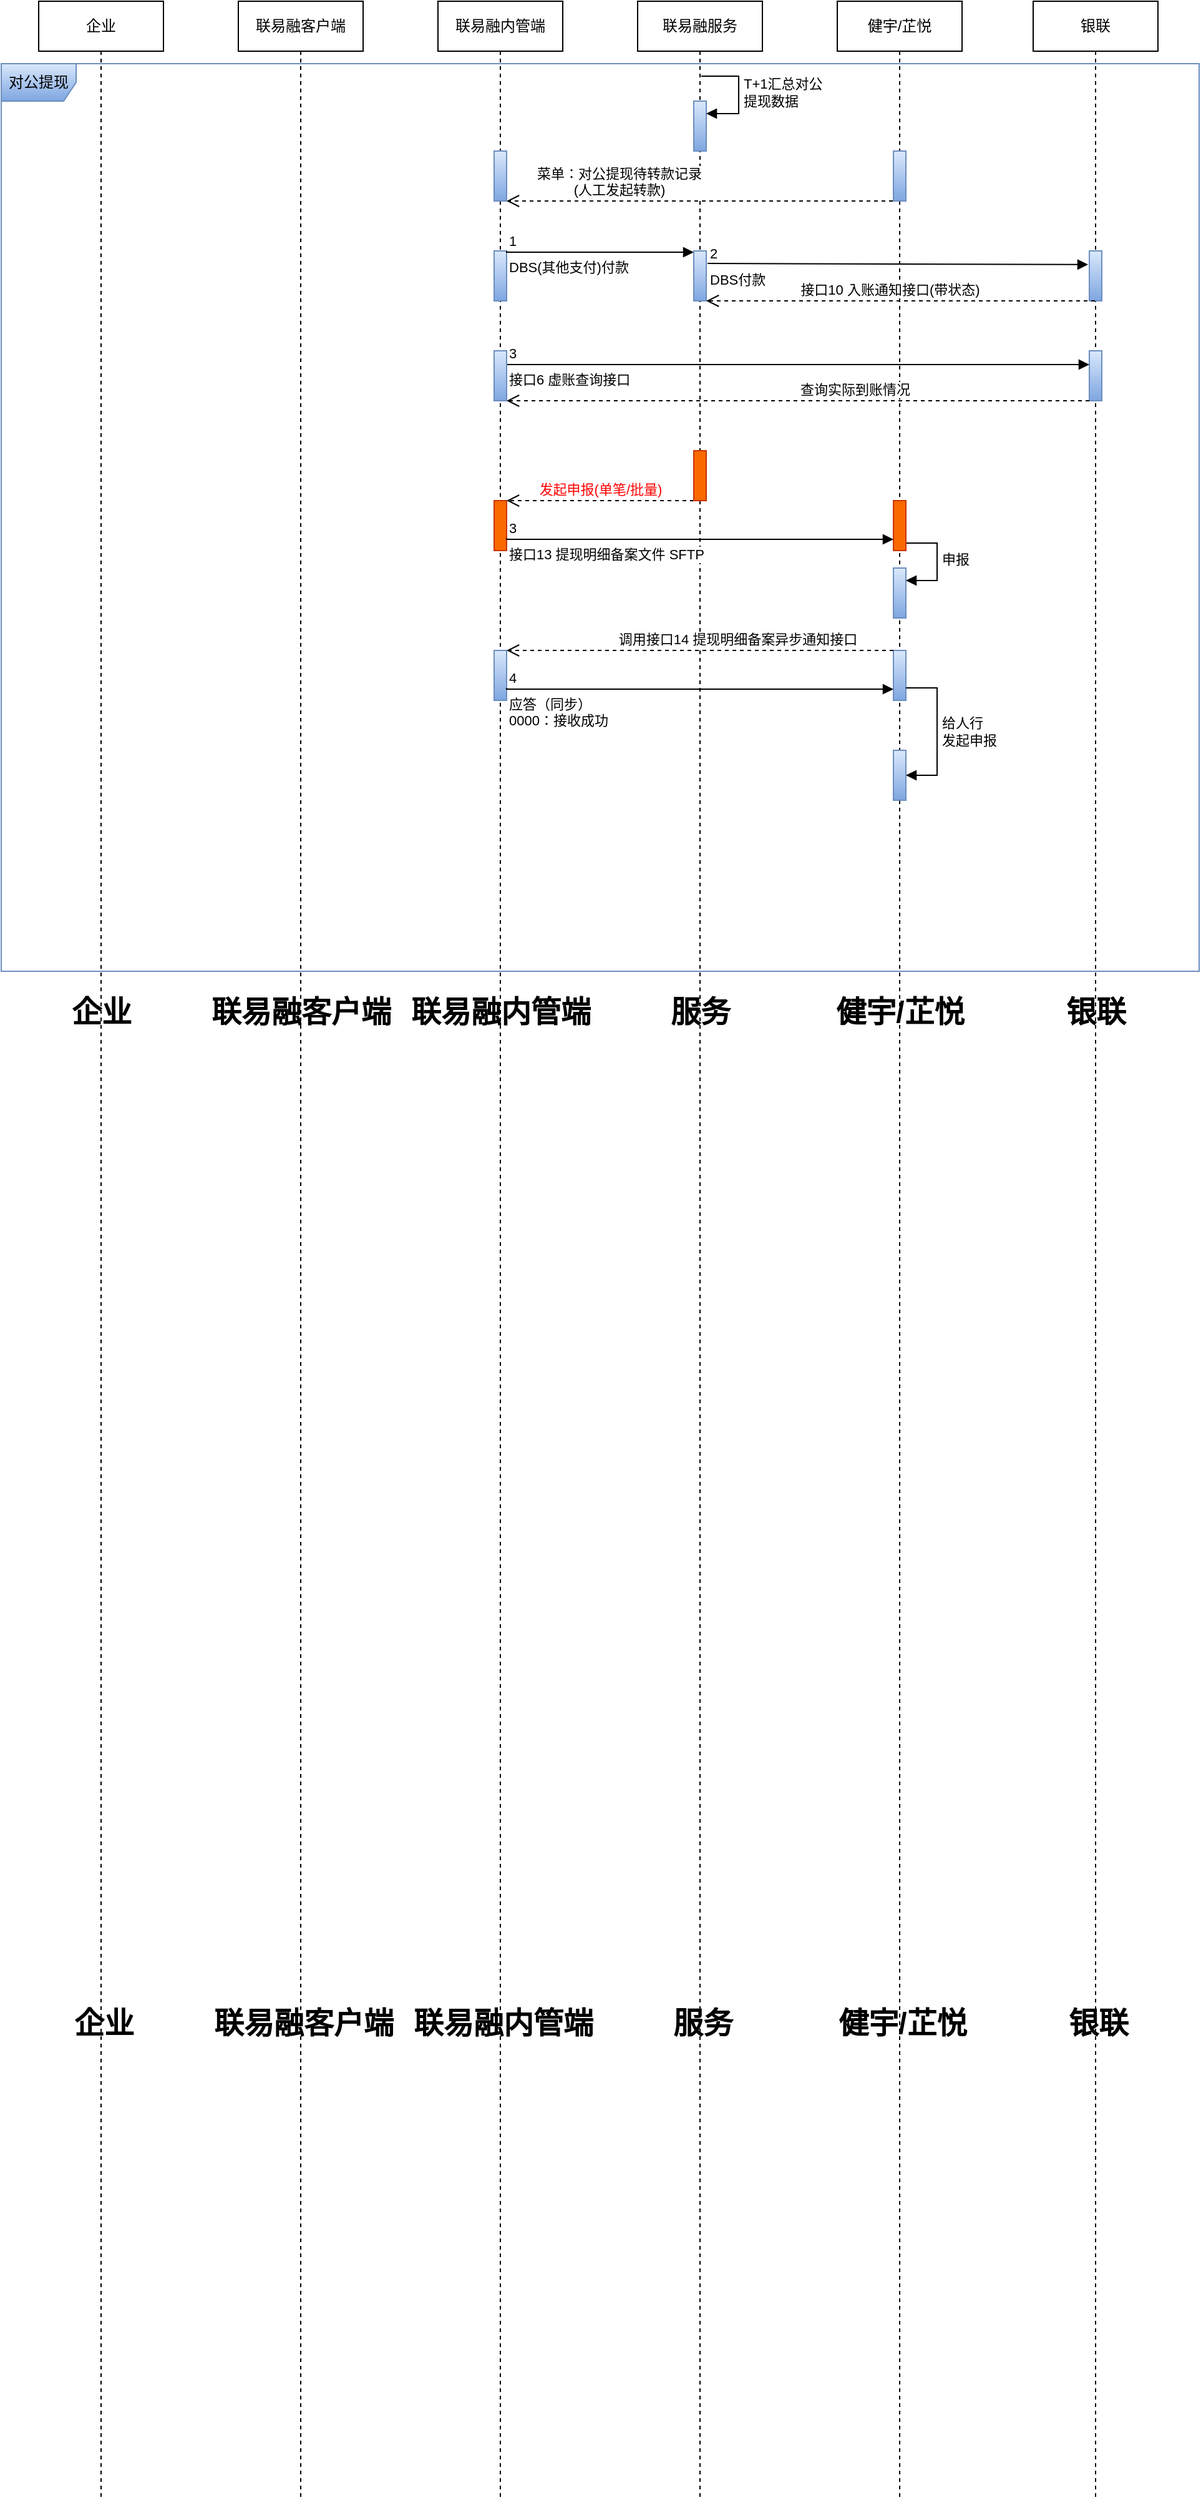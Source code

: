 <mxfile version="21.5.0" type="github">
  <diagram name="第 1 页" id="Y29vQs1fbBjCuAOMUxID">
    <mxGraphModel dx="1434" dy="838" grid="1" gridSize="10" guides="1" tooltips="1" connect="1" arrows="1" fold="1" page="1" pageScale="1" pageWidth="827" pageHeight="1169" math="0" shadow="0">
      <root>
        <mxCell id="0" />
        <mxCell id="1" parent="0" />
        <mxCell id="CyjdcLk994ZgfRY2nxm0-1" value="企业" style="shape=umlLifeline;perimeter=lifelinePerimeter;whiteSpace=wrap;html=1;container=1;dropTarget=0;collapsible=0;recursiveResize=0;outlineConnect=0;portConstraint=eastwest;newEdgeStyle={&quot;edgeStyle&quot;:&quot;elbowEdgeStyle&quot;,&quot;elbow&quot;:&quot;vertical&quot;,&quot;curved&quot;:0,&quot;rounded&quot;:0};" parent="1" vertex="1">
          <mxGeometry x="30" y="40" width="100" height="2000" as="geometry" />
        </mxCell>
        <mxCell id="CyjdcLk994ZgfRY2nxm0-2" value="联易融客户端" style="shape=umlLifeline;perimeter=lifelinePerimeter;whiteSpace=wrap;html=1;container=1;dropTarget=0;collapsible=0;recursiveResize=0;outlineConnect=0;portConstraint=eastwest;newEdgeStyle={&quot;edgeStyle&quot;:&quot;elbowEdgeStyle&quot;,&quot;elbow&quot;:&quot;vertical&quot;,&quot;curved&quot;:0,&quot;rounded&quot;:0};" parent="1" vertex="1">
          <mxGeometry x="190" y="40" width="100" height="2000" as="geometry" />
        </mxCell>
        <mxCell id="CyjdcLk994ZgfRY2nxm0-3" value="联易融内管端" style="shape=umlLifeline;perimeter=lifelinePerimeter;whiteSpace=wrap;html=1;container=1;dropTarget=0;collapsible=0;recursiveResize=0;outlineConnect=0;portConstraint=eastwest;newEdgeStyle={&quot;edgeStyle&quot;:&quot;elbowEdgeStyle&quot;,&quot;elbow&quot;:&quot;vertical&quot;,&quot;curved&quot;:0,&quot;rounded&quot;:0};" parent="1" vertex="1">
          <mxGeometry x="350" y="40" width="100" height="2000" as="geometry" />
        </mxCell>
        <mxCell id="CyjdcLk994ZgfRY2nxm0-42" value="" style="html=1;points=[];perimeter=orthogonalPerimeter;outlineConnect=0;targetShapes=umlLifeline;portConstraint=eastwest;newEdgeStyle={&quot;edgeStyle&quot;:&quot;elbowEdgeStyle&quot;,&quot;elbow&quot;:&quot;vertical&quot;,&quot;curved&quot;:0,&quot;rounded&quot;:0};fillColor=#dae8fc;gradientColor=#7ea6e0;strokeColor=#6c8ebf;" parent="CyjdcLk994ZgfRY2nxm0-3" vertex="1">
          <mxGeometry x="45" y="200" width="10" height="40" as="geometry" />
        </mxCell>
        <mxCell id="CyjdcLk994ZgfRY2nxm0-4" value="联易融服务" style="shape=umlLifeline;perimeter=lifelinePerimeter;whiteSpace=wrap;html=1;container=1;dropTarget=0;collapsible=0;recursiveResize=0;outlineConnect=0;portConstraint=eastwest;newEdgeStyle={&quot;edgeStyle&quot;:&quot;elbowEdgeStyle&quot;,&quot;elbow&quot;:&quot;vertical&quot;,&quot;curved&quot;:0,&quot;rounded&quot;:0};" parent="1" vertex="1">
          <mxGeometry x="510" y="40" width="100" height="2000" as="geometry" />
        </mxCell>
        <mxCell id="CyjdcLk994ZgfRY2nxm0-13" value="" style="html=1;points=[];perimeter=orthogonalPerimeter;outlineConnect=0;targetShapes=umlLifeline;portConstraint=eastwest;newEdgeStyle={&quot;edgeStyle&quot;:&quot;elbowEdgeStyle&quot;,&quot;elbow&quot;:&quot;vertical&quot;,&quot;curved&quot;:0,&quot;rounded&quot;:0};fillColor=#dae8fc;strokeColor=#6c8ebf;gradientColor=#7ea6e0;" parent="CyjdcLk994ZgfRY2nxm0-4" vertex="1">
          <mxGeometry x="45" y="80" width="10" height="40" as="geometry" />
        </mxCell>
        <mxCell id="CyjdcLk994ZgfRY2nxm0-14" value="T+1汇总对公&lt;br&gt;提现数据" style="html=1;align=left;spacingLeft=2;endArrow=block;rounded=0;edgeStyle=orthogonalEdgeStyle;curved=0;rounded=0;" parent="CyjdcLk994ZgfRY2nxm0-4" target="CyjdcLk994ZgfRY2nxm0-13" edge="1">
          <mxGeometry relative="1" as="geometry">
            <mxPoint x="51" y="60" as="sourcePoint" />
            <Array as="points">
              <mxPoint x="81" y="90" />
            </Array>
          </mxGeometry>
        </mxCell>
        <mxCell id="CyjdcLk994ZgfRY2nxm0-5" value="健宇/芷悦" style="shape=umlLifeline;perimeter=lifelinePerimeter;whiteSpace=wrap;html=1;container=1;dropTarget=0;collapsible=0;recursiveResize=0;outlineConnect=0;portConstraint=eastwest;newEdgeStyle={&quot;edgeStyle&quot;:&quot;elbowEdgeStyle&quot;,&quot;elbow&quot;:&quot;vertical&quot;,&quot;curved&quot;:0,&quot;rounded&quot;:0};" parent="1" vertex="1">
          <mxGeometry x="670" y="40" width="100" height="2000" as="geometry" />
        </mxCell>
        <mxCell id="CyjdcLk994ZgfRY2nxm0-20" value="" style="html=1;points=[];perimeter=orthogonalPerimeter;outlineConnect=0;targetShapes=umlLifeline;portConstraint=eastwest;newEdgeStyle={&quot;edgeStyle&quot;:&quot;elbowEdgeStyle&quot;,&quot;elbow&quot;:&quot;vertical&quot;,&quot;curved&quot;:0,&quot;rounded&quot;:0};fillColor=#dae8fc;gradientColor=#7ea6e0;strokeColor=#6c8ebf;" parent="CyjdcLk994ZgfRY2nxm0-5" vertex="1">
          <mxGeometry x="45" y="120" width="10" height="40" as="geometry" />
        </mxCell>
        <mxCell id="CyjdcLk994ZgfRY2nxm0-9" value="" style="html=1;points=[];perimeter=orthogonalPerimeter;outlineConnect=0;targetShapes=umlLifeline;portConstraint=eastwest;newEdgeStyle={&quot;edgeStyle&quot;:&quot;elbowEdgeStyle&quot;,&quot;elbow&quot;:&quot;vertical&quot;,&quot;curved&quot;:0,&quot;rounded&quot;:0};fillColor=#dae8fc;gradientColor=#7ea6e0;strokeColor=#6c8ebf;" parent="CyjdcLk994ZgfRY2nxm0-5" vertex="1">
          <mxGeometry x="45" y="454" width="10" height="40" as="geometry" />
        </mxCell>
        <mxCell id="CyjdcLk994ZgfRY2nxm0-10" value="申报" style="html=1;align=left;spacingLeft=2;endArrow=block;rounded=0;edgeStyle=orthogonalEdgeStyle;curved=0;rounded=0;" parent="CyjdcLk994ZgfRY2nxm0-5" target="CyjdcLk994ZgfRY2nxm0-9" edge="1">
          <mxGeometry relative="1" as="geometry">
            <mxPoint x="50" y="434" as="sourcePoint" />
            <Array as="points">
              <mxPoint x="80" y="464" />
            </Array>
          </mxGeometry>
        </mxCell>
        <mxCell id="CyjdcLk994ZgfRY2nxm0-11" value="" style="html=1;points=[];perimeter=orthogonalPerimeter;outlineConnect=0;targetShapes=umlLifeline;portConstraint=eastwest;newEdgeStyle={&quot;edgeStyle&quot;:&quot;elbowEdgeStyle&quot;,&quot;elbow&quot;:&quot;vertical&quot;,&quot;curved&quot;:0,&quot;rounded&quot;:0};fillColor=#dae8fc;gradientColor=#7ea6e0;strokeColor=#6c8ebf;" parent="CyjdcLk994ZgfRY2nxm0-5" vertex="1">
          <mxGeometry x="45" y="520" width="10" height="40" as="geometry" />
        </mxCell>
        <mxCell id="CyjdcLk994ZgfRY2nxm0-30" value="" style="html=1;points=[];perimeter=orthogonalPerimeter;outlineConnect=0;targetShapes=umlLifeline;portConstraint=eastwest;newEdgeStyle={&quot;edgeStyle&quot;:&quot;elbowEdgeStyle&quot;,&quot;elbow&quot;:&quot;vertical&quot;,&quot;curved&quot;:0,&quot;rounded&quot;:0};fillColor=#fa6800;strokeColor=#C73500;fontColor=#000000;" parent="CyjdcLk994ZgfRY2nxm0-5" vertex="1">
          <mxGeometry x="-275" y="400" width="10" height="40" as="geometry" />
        </mxCell>
        <mxCell id="CyjdcLk994ZgfRY2nxm0-31" value="" style="html=1;points=[];perimeter=orthogonalPerimeter;outlineConnect=0;targetShapes=umlLifeline;portConstraint=eastwest;newEdgeStyle={&quot;edgeStyle&quot;:&quot;elbowEdgeStyle&quot;,&quot;elbow&quot;:&quot;vertical&quot;,&quot;curved&quot;:0,&quot;rounded&quot;:0};fillColor=#fa6800;strokeColor=#C73500;fontColor=#000000;" parent="CyjdcLk994ZgfRY2nxm0-5" vertex="1">
          <mxGeometry x="45" y="400" width="10" height="40" as="geometry" />
        </mxCell>
        <mxCell id="CyjdcLk994ZgfRY2nxm0-32" value="" style="html=1;points=[];perimeter=orthogonalPerimeter;outlineConnect=0;targetShapes=umlLifeline;portConstraint=eastwest;newEdgeStyle={&quot;edgeStyle&quot;:&quot;elbowEdgeStyle&quot;,&quot;elbow&quot;:&quot;vertical&quot;,&quot;curved&quot;:0,&quot;rounded&quot;:0};fillColor=#dae8fc;gradientColor=#7ea6e0;strokeColor=#6c8ebf;" parent="CyjdcLk994ZgfRY2nxm0-5" vertex="1">
          <mxGeometry x="-115" y="360" width="10" height="40" as="geometry" />
        </mxCell>
        <mxCell id="CyjdcLk994ZgfRY2nxm0-33" value="&lt;font color=&quot;#ff0000&quot;&gt;发起申报(单笔/批量)&lt;/font&gt;" style="html=1;verticalAlign=bottom;endArrow=open;dashed=1;endSize=8;edgeStyle=elbowEdgeStyle;elbow=vertical;curved=0;rounded=0;" parent="CyjdcLk994ZgfRY2nxm0-5" edge="1">
          <mxGeometry relative="1" as="geometry">
            <mxPoint x="-115" y="400" as="sourcePoint" />
            <mxPoint x="-265" y="400" as="targetPoint" />
            <Array as="points">
              <mxPoint x="-240" y="400" />
            </Array>
            <mxPoint as="offset" />
          </mxGeometry>
        </mxCell>
        <mxCell id="CyjdcLk994ZgfRY2nxm0-34" value="接口13 提现明细备案文件 SFTP" style="endArrow=block;endFill=1;html=1;edgeStyle=orthogonalEdgeStyle;align=left;verticalAlign=top;rounded=0;" parent="CyjdcLk994ZgfRY2nxm0-5" edge="1">
          <mxGeometry x="-1" relative="1" as="geometry">
            <mxPoint x="-265" y="430" as="sourcePoint" />
            <mxPoint x="45" y="431" as="targetPoint" />
            <Array as="points">
              <mxPoint x="-265" y="431" />
            </Array>
            <mxPoint as="offset" />
          </mxGeometry>
        </mxCell>
        <mxCell id="CyjdcLk994ZgfRY2nxm0-35" value="3" style="edgeLabel;resizable=0;html=1;align=left;verticalAlign=bottom;" parent="CyjdcLk994ZgfRY2nxm0-34" connectable="0" vertex="1">
          <mxGeometry x="-1" relative="1" as="geometry" />
        </mxCell>
        <mxCell id="CyjdcLk994ZgfRY2nxm0-36" value="" style="html=1;points=[];perimeter=orthogonalPerimeter;outlineConnect=0;targetShapes=umlLifeline;portConstraint=eastwest;newEdgeStyle={&quot;edgeStyle&quot;:&quot;elbowEdgeStyle&quot;,&quot;elbow&quot;:&quot;vertical&quot;,&quot;curved&quot;:0,&quot;rounded&quot;:0};fillColor=#dae8fc;gradientColor=#7ea6e0;strokeColor=#6c8ebf;" parent="CyjdcLk994ZgfRY2nxm0-5" vertex="1">
          <mxGeometry x="-275" y="520" width="10" height="40" as="geometry" />
        </mxCell>
        <mxCell id="CyjdcLk994ZgfRY2nxm0-37" value="调用接口14 提现明细备案异步通知接口" style="html=1;verticalAlign=bottom;endArrow=open;dashed=1;endSize=8;edgeStyle=elbowEdgeStyle;elbow=vertical;curved=0;rounded=0;" parent="CyjdcLk994ZgfRY2nxm0-5" edge="1">
          <mxGeometry x="-0.194" relative="1" as="geometry">
            <mxPoint x="45" y="520" as="sourcePoint" />
            <mxPoint x="-265" y="520" as="targetPoint" />
            <Array as="points">
              <mxPoint x="-240" y="520" />
            </Array>
            <mxPoint as="offset" />
          </mxGeometry>
        </mxCell>
        <mxCell id="CyjdcLk994ZgfRY2nxm0-38" value="应答（同步）&lt;br&gt;0000：接收成功" style="endArrow=block;endFill=1;html=1;edgeStyle=orthogonalEdgeStyle;align=left;verticalAlign=top;rounded=0;" parent="CyjdcLk994ZgfRY2nxm0-5" edge="1">
          <mxGeometry x="-1" relative="1" as="geometry">
            <mxPoint x="-265" y="550" as="sourcePoint" />
            <mxPoint x="45" y="551" as="targetPoint" />
            <Array as="points">
              <mxPoint x="-265" y="551" />
            </Array>
            <mxPoint as="offset" />
          </mxGeometry>
        </mxCell>
        <mxCell id="CyjdcLk994ZgfRY2nxm0-39" value="4" style="edgeLabel;resizable=0;html=1;align=left;verticalAlign=bottom;" parent="CyjdcLk994ZgfRY2nxm0-38" connectable="0" vertex="1">
          <mxGeometry x="-1" relative="1" as="geometry" />
        </mxCell>
        <mxCell id="CyjdcLk994ZgfRY2nxm0-40" value="" style="html=1;points=[];perimeter=orthogonalPerimeter;outlineConnect=0;targetShapes=umlLifeline;portConstraint=eastwest;newEdgeStyle={&quot;edgeStyle&quot;:&quot;elbowEdgeStyle&quot;,&quot;elbow&quot;:&quot;vertical&quot;,&quot;curved&quot;:0,&quot;rounded&quot;:0};fillColor=#dae8fc;gradientColor=#7ea6e0;strokeColor=#6c8ebf;" parent="CyjdcLk994ZgfRY2nxm0-5" vertex="1">
          <mxGeometry x="45" y="600" width="10" height="40" as="geometry" />
        </mxCell>
        <mxCell id="CyjdcLk994ZgfRY2nxm0-41" value="给人行&lt;br&gt;发起申报" style="html=1;align=left;spacingLeft=2;endArrow=block;rounded=0;edgeStyle=orthogonalEdgeStyle;curved=0;rounded=0;" parent="CyjdcLk994ZgfRY2nxm0-5" source="CyjdcLk994ZgfRY2nxm0-11" target="CyjdcLk994ZgfRY2nxm0-40" edge="1">
          <mxGeometry relative="1" as="geometry">
            <mxPoint x="54.5" y="560" as="sourcePoint" />
            <Array as="points">
              <mxPoint x="80" y="550" />
              <mxPoint x="80" y="620" />
            </Array>
            <mxPoint x="105" y="570" as="targetPoint" />
          </mxGeometry>
        </mxCell>
        <mxCell id="CyjdcLk994ZgfRY2nxm0-48" value="" style="html=1;points=[];perimeter=orthogonalPerimeter;outlineConnect=0;targetShapes=umlLifeline;portConstraint=eastwest;newEdgeStyle={&quot;edgeStyle&quot;:&quot;elbowEdgeStyle&quot;,&quot;elbow&quot;:&quot;vertical&quot;,&quot;curved&quot;:0,&quot;rounded&quot;:0};fillColor=#fa6800;strokeColor=#C73500;fontColor=#000000;" parent="CyjdcLk994ZgfRY2nxm0-5" vertex="1">
          <mxGeometry x="-115" y="360" width="10" height="40" as="geometry" />
        </mxCell>
        <mxCell id="CyjdcLk994ZgfRY2nxm0-6" value="银联" style="shape=umlLifeline;perimeter=lifelinePerimeter;whiteSpace=wrap;html=1;container=1;dropTarget=0;collapsible=0;recursiveResize=0;outlineConnect=0;portConstraint=eastwest;newEdgeStyle={&quot;edgeStyle&quot;:&quot;elbowEdgeStyle&quot;,&quot;elbow&quot;:&quot;vertical&quot;,&quot;curved&quot;:0,&quot;rounded&quot;:0};" parent="1" vertex="1">
          <mxGeometry x="827" y="40" width="100" height="2000" as="geometry" />
        </mxCell>
        <mxCell id="CyjdcLk994ZgfRY2nxm0-43" value="" style="html=1;points=[];perimeter=orthogonalPerimeter;outlineConnect=0;targetShapes=umlLifeline;portConstraint=eastwest;newEdgeStyle={&quot;edgeStyle&quot;:&quot;elbowEdgeStyle&quot;,&quot;elbow&quot;:&quot;vertical&quot;,&quot;curved&quot;:0,&quot;rounded&quot;:0};fillColor=#dae8fc;gradientColor=#7ea6e0;strokeColor=#6c8ebf;" parent="CyjdcLk994ZgfRY2nxm0-6" vertex="1">
          <mxGeometry x="45" y="200" width="10" height="40" as="geometry" />
        </mxCell>
        <mxCell id="CyjdcLk994ZgfRY2nxm0-8" value="" style="html=1;points=[];perimeter=orthogonalPerimeter;outlineConnect=0;targetShapes=umlLifeline;portConstraint=eastwest;newEdgeStyle={&quot;edgeStyle&quot;:&quot;elbowEdgeStyle&quot;,&quot;elbow&quot;:&quot;vertical&quot;,&quot;curved&quot;:0,&quot;rounded&quot;:0};fillColor=#dae8fc;gradientColor=#7ea6e0;strokeColor=#6c8ebf;" parent="1" vertex="1">
          <mxGeometry x="872" y="320" width="10" height="40" as="geometry" />
        </mxCell>
        <mxCell id="CyjdcLk994ZgfRY2nxm0-12" value="对公提现" style="shape=umlFrame;whiteSpace=wrap;html=1;pointerEvents=0;fillColor=#dae8fc;gradientColor=#7ea6e0;strokeColor=#6c8ebf;" parent="1" vertex="1">
          <mxGeometry y="90" width="960" height="727" as="geometry" />
        </mxCell>
        <mxCell id="CyjdcLk994ZgfRY2nxm0-15" value="企业" style="text;strokeColor=none;fillColor=none;html=1;fontSize=24;fontStyle=1;verticalAlign=middle;align=center;" parent="1" vertex="1">
          <mxGeometry x="30" y="830" width="100" height="40" as="geometry" />
        </mxCell>
        <mxCell id="CyjdcLk994ZgfRY2nxm0-16" value="联易融客户端" style="text;strokeColor=none;fillColor=none;html=1;fontSize=24;fontStyle=1;verticalAlign=middle;align=center;" parent="1" vertex="1">
          <mxGeometry x="190" y="830" width="100" height="40" as="geometry" />
        </mxCell>
        <mxCell id="CyjdcLk994ZgfRY2nxm0-17" value="联易融内管端" style="text;strokeColor=none;fillColor=none;html=1;fontSize=24;fontStyle=1;verticalAlign=middle;align=center;" parent="1" vertex="1">
          <mxGeometry x="350" y="830" width="100" height="40" as="geometry" />
        </mxCell>
        <mxCell id="CyjdcLk994ZgfRY2nxm0-18" value="服务" style="text;strokeColor=none;fillColor=none;html=1;fontSize=24;fontStyle=1;verticalAlign=middle;align=center;" parent="1" vertex="1">
          <mxGeometry x="510" y="830" width="100" height="40" as="geometry" />
        </mxCell>
        <mxCell id="CyjdcLk994ZgfRY2nxm0-19" value="健宇/芷悦" style="text;strokeColor=none;fillColor=none;html=1;fontSize=24;fontStyle=1;verticalAlign=middle;align=center;" parent="1" vertex="1">
          <mxGeometry x="670" y="830" width="100" height="40" as="geometry" />
        </mxCell>
        <mxCell id="CyjdcLk994ZgfRY2nxm0-21" value="DBS(其他支付)付款" style="endArrow=block;endFill=1;html=1;edgeStyle=orthogonalEdgeStyle;align=left;verticalAlign=top;rounded=0;" parent="1" target="CyjdcLk994ZgfRY2nxm0-25" edge="1">
          <mxGeometry x="-1" relative="1" as="geometry">
            <mxPoint x="405" y="240" as="sourcePoint" />
            <mxPoint x="715" y="241" as="targetPoint" />
            <Array as="points">
              <mxPoint x="405" y="241" />
            </Array>
            <mxPoint as="offset" />
          </mxGeometry>
        </mxCell>
        <mxCell id="CyjdcLk994ZgfRY2nxm0-22" value="1" style="edgeLabel;resizable=0;html=1;align=left;verticalAlign=bottom;" parent="CyjdcLk994ZgfRY2nxm0-21" connectable="0" vertex="1">
          <mxGeometry x="-1" relative="1" as="geometry" />
        </mxCell>
        <mxCell id="CyjdcLk994ZgfRY2nxm0-23" value="菜单：对公提现待转款记录&lt;br&gt;(人工发起转款)" style="html=1;verticalAlign=bottom;endArrow=open;dashed=1;endSize=8;edgeStyle=elbowEdgeStyle;elbow=vertical;curved=0;rounded=0;entryX=1.5;entryY=1;entryDx=0;entryDy=0;entryPerimeter=0;" parent="1" edge="1">
          <mxGeometry x="0.418" relative="1" as="geometry">
            <mxPoint x="714.5" y="200" as="sourcePoint" />
            <mxPoint x="405" y="200" as="targetPoint" />
            <Array as="points">
              <mxPoint x="605" y="200" />
            </Array>
            <mxPoint as="offset" />
          </mxGeometry>
        </mxCell>
        <mxCell id="CyjdcLk994ZgfRY2nxm0-24" value="" style="html=1;points=[];perimeter=orthogonalPerimeter;outlineConnect=0;targetShapes=umlLifeline;portConstraint=eastwest;newEdgeStyle={&quot;edgeStyle&quot;:&quot;elbowEdgeStyle&quot;,&quot;elbow&quot;:&quot;vertical&quot;,&quot;curved&quot;:0,&quot;rounded&quot;:0};fillColor=#dae8fc;gradientColor=#7ea6e0;strokeColor=#6c8ebf;" parent="1" vertex="1">
          <mxGeometry x="395" y="160" width="10" height="40" as="geometry" />
        </mxCell>
        <mxCell id="CyjdcLk994ZgfRY2nxm0-25" value="" style="html=1;points=[];perimeter=orthogonalPerimeter;outlineConnect=0;targetShapes=umlLifeline;portConstraint=eastwest;newEdgeStyle={&quot;edgeStyle&quot;:&quot;elbowEdgeStyle&quot;,&quot;elbow&quot;:&quot;vertical&quot;,&quot;curved&quot;:0,&quot;rounded&quot;:0};fillColor=#dae8fc;gradientColor=#7ea6e0;strokeColor=#6c8ebf;" parent="1" vertex="1">
          <mxGeometry x="555" y="240" width="10" height="40" as="geometry" />
        </mxCell>
        <mxCell id="CyjdcLk994ZgfRY2nxm0-26" value="接口10 入账通知接口(带状态)" style="html=1;verticalAlign=bottom;endArrow=open;dashed=1;endSize=8;edgeStyle=elbowEdgeStyle;elbow=vertical;curved=0;rounded=0;" parent="1" source="CyjdcLk994ZgfRY2nxm0-6" edge="1">
          <mxGeometry x="0.059" relative="1" as="geometry">
            <mxPoint x="720.0" y="223" as="sourcePoint" />
            <mxPoint x="565" y="280" as="targetPoint" />
            <Array as="points">
              <mxPoint x="840" y="280" />
            </Array>
            <mxPoint as="offset" />
          </mxGeometry>
        </mxCell>
        <mxCell id="CyjdcLk994ZgfRY2nxm0-27" value="接口6 虚账查询接口" style="endArrow=block;endFill=1;html=1;edgeStyle=orthogonalEdgeStyle;align=left;verticalAlign=top;rounded=0;" parent="1" target="CyjdcLk994ZgfRY2nxm0-8" edge="1">
          <mxGeometry x="-1" relative="1" as="geometry">
            <mxPoint x="405" y="330" as="sourcePoint" />
            <mxPoint x="715" y="331" as="targetPoint" />
            <Array as="points">
              <mxPoint x="405" y="331" />
            </Array>
            <mxPoint as="offset" />
          </mxGeometry>
        </mxCell>
        <mxCell id="CyjdcLk994ZgfRY2nxm0-28" value="3" style="edgeLabel;resizable=0;html=1;align=left;verticalAlign=bottom;" parent="CyjdcLk994ZgfRY2nxm0-27" connectable="0" vertex="1">
          <mxGeometry x="-1" relative="1" as="geometry" />
        </mxCell>
        <mxCell id="CyjdcLk994ZgfRY2nxm0-29" value="查询实际到账情况" style="html=1;verticalAlign=bottom;endArrow=open;dashed=1;endSize=8;edgeStyle=elbowEdgeStyle;elbow=vertical;curved=0;rounded=0;" parent="1" source="CyjdcLk994ZgfRY2nxm0-8" edge="1">
          <mxGeometry x="-0.194" relative="1" as="geometry">
            <mxPoint x="715" y="360" as="sourcePoint" />
            <mxPoint x="405" y="360" as="targetPoint" />
            <Array as="points">
              <mxPoint x="430" y="360" />
            </Array>
            <mxPoint as="offset" />
          </mxGeometry>
        </mxCell>
        <mxCell id="CyjdcLk994ZgfRY2nxm0-44" value="DBS付款" style="endArrow=block;endFill=1;html=1;edgeStyle=orthogonalEdgeStyle;align=left;verticalAlign=top;rounded=0;entryX=0.43;entryY=0.703;entryDx=0;entryDy=0;entryPerimeter=0;" parent="1" edge="1">
          <mxGeometry x="-1" relative="1" as="geometry">
            <mxPoint x="566" y="250" as="sourcePoint" />
            <mxPoint x="871" y="250.9" as="targetPoint" />
            <Array as="points" />
            <mxPoint as="offset" />
          </mxGeometry>
        </mxCell>
        <mxCell id="CyjdcLk994ZgfRY2nxm0-45" value="2" style="edgeLabel;resizable=0;html=1;align=left;verticalAlign=bottom;" parent="CyjdcLk994ZgfRY2nxm0-44" connectable="0" vertex="1">
          <mxGeometry x="-1" relative="1" as="geometry" />
        </mxCell>
        <mxCell id="CyjdcLk994ZgfRY2nxm0-46" value="" style="html=1;points=[];perimeter=orthogonalPerimeter;outlineConnect=0;targetShapes=umlLifeline;portConstraint=eastwest;newEdgeStyle={&quot;edgeStyle&quot;:&quot;elbowEdgeStyle&quot;,&quot;elbow&quot;:&quot;vertical&quot;,&quot;curved&quot;:0,&quot;rounded&quot;:0};fillColor=#dae8fc;gradientColor=#7ea6e0;strokeColor=#6c8ebf;" parent="1" vertex="1">
          <mxGeometry x="395" y="320" width="10" height="40" as="geometry" />
        </mxCell>
        <mxCell id="CyjdcLk994ZgfRY2nxm0-47" value="银联" style="text;strokeColor=none;fillColor=none;html=1;fontSize=24;fontStyle=1;verticalAlign=middle;align=center;" parent="1" vertex="1">
          <mxGeometry x="827" y="830" width="100" height="40" as="geometry" />
        </mxCell>
        <mxCell id="KcthqPrNZC4BYqEQ8prU-1" value="企业" style="text;strokeColor=none;fillColor=none;html=1;fontSize=24;fontStyle=1;verticalAlign=middle;align=center;" vertex="1" parent="1">
          <mxGeometry x="31.5" y="1640" width="100" height="40" as="geometry" />
        </mxCell>
        <mxCell id="KcthqPrNZC4BYqEQ8prU-2" value="联易融客户端" style="text;strokeColor=none;fillColor=none;html=1;fontSize=24;fontStyle=1;verticalAlign=middle;align=center;" vertex="1" parent="1">
          <mxGeometry x="191.5" y="1640" width="100" height="40" as="geometry" />
        </mxCell>
        <mxCell id="KcthqPrNZC4BYqEQ8prU-3" value="联易融内管端" style="text;strokeColor=none;fillColor=none;html=1;fontSize=24;fontStyle=1;verticalAlign=middle;align=center;" vertex="1" parent="1">
          <mxGeometry x="351.5" y="1640" width="100" height="40" as="geometry" />
        </mxCell>
        <mxCell id="KcthqPrNZC4BYqEQ8prU-4" value="服务" style="text;strokeColor=none;fillColor=none;html=1;fontSize=24;fontStyle=1;verticalAlign=middle;align=center;" vertex="1" parent="1">
          <mxGeometry x="511.5" y="1640" width="100" height="40" as="geometry" />
        </mxCell>
        <mxCell id="KcthqPrNZC4BYqEQ8prU-5" value="健宇/芷悦" style="text;strokeColor=none;fillColor=none;html=1;fontSize=24;fontStyle=1;verticalAlign=middle;align=center;" vertex="1" parent="1">
          <mxGeometry x="671.5" y="1640" width="100" height="40" as="geometry" />
        </mxCell>
        <mxCell id="KcthqPrNZC4BYqEQ8prU-6" value="银联" style="text;strokeColor=none;fillColor=none;html=1;fontSize=24;fontStyle=1;verticalAlign=middle;align=center;" vertex="1" parent="1">
          <mxGeometry x="828.5" y="1640" width="100" height="40" as="geometry" />
        </mxCell>
      </root>
    </mxGraphModel>
  </diagram>
</mxfile>
